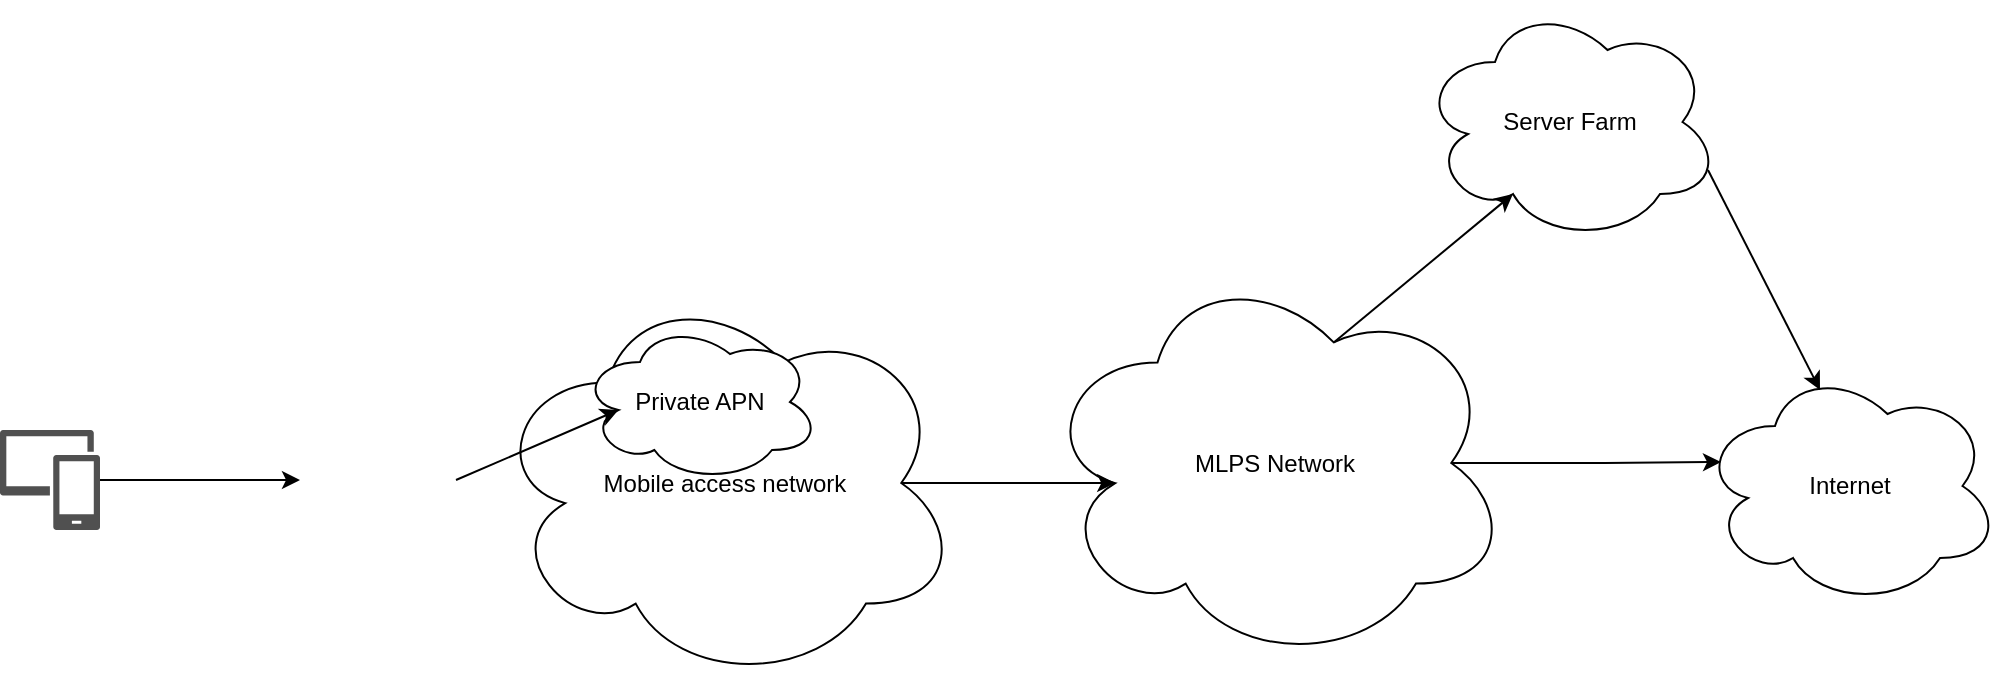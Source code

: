 <mxfile version="24.7.12">
  <diagram name="Page-1" id="NxEq4jZRarjwGbyDqUbL">
    <mxGraphModel dx="954" dy="581" grid="1" gridSize="10" guides="1" tooltips="1" connect="1" arrows="1" fold="1" page="1" pageScale="1" pageWidth="850" pageHeight="1100" math="0" shadow="0">
      <root>
        <mxCell id="0" />
        <mxCell id="1" parent="0" />
        <mxCell id="2hmiu5hpE5PSN8wwXM_j-1" value="" style="shape=image;html=1;verticalAlign=top;verticalLabelPosition=bottom;labelBackgroundColor=#ffffff;imageAspect=0;aspect=fixed;image=https://cdn0.iconfinder.com/data/icons/internet-connection-1/100/signal_tower-128.png" vertex="1" parent="1">
          <mxGeometry x="210" y="220" width="78" height="78" as="geometry" />
        </mxCell>
        <mxCell id="2hmiu5hpE5PSN8wwXM_j-3" value="" style="edgeStyle=orthogonalEdgeStyle;rounded=0;orthogonalLoop=1;jettySize=auto;html=1;" edge="1" parent="1" source="2hmiu5hpE5PSN8wwXM_j-2" target="2hmiu5hpE5PSN8wwXM_j-1">
          <mxGeometry relative="1" as="geometry" />
        </mxCell>
        <mxCell id="2hmiu5hpE5PSN8wwXM_j-2" value="" style="sketch=0;pointerEvents=1;shadow=0;dashed=0;html=1;strokeColor=none;labelPosition=center;verticalLabelPosition=bottom;verticalAlign=top;align=center;fillColor=#505050;shape=mxgraph.mscae.intune.device_group" vertex="1" parent="1">
          <mxGeometry x="60" y="234" width="50" height="50" as="geometry" />
        </mxCell>
        <mxCell id="2hmiu5hpE5PSN8wwXM_j-4" value="Mobile access network" style="ellipse;shape=cloud;whiteSpace=wrap;html=1;" vertex="1" parent="1">
          <mxGeometry x="305" y="160" width="235" height="201" as="geometry" />
        </mxCell>
        <mxCell id="2hmiu5hpE5PSN8wwXM_j-5" value="Private APN" style="ellipse;shape=cloud;whiteSpace=wrap;html=1;" vertex="1" parent="1">
          <mxGeometry x="350" y="180" width="120" height="80" as="geometry" />
        </mxCell>
        <mxCell id="2hmiu5hpE5PSN8wwXM_j-7" value="" style="endArrow=classic;html=1;rounded=0;exitX=1;exitY=0.5;exitDx=0;exitDy=0;entryX=0.16;entryY=0.55;entryDx=0;entryDy=0;entryPerimeter=0;" edge="1" parent="1" source="2hmiu5hpE5PSN8wwXM_j-1" target="2hmiu5hpE5PSN8wwXM_j-5">
          <mxGeometry width="50" height="50" relative="1" as="geometry">
            <mxPoint x="400" y="350" as="sourcePoint" />
            <mxPoint x="450" y="300" as="targetPoint" />
          </mxGeometry>
        </mxCell>
        <mxCell id="2hmiu5hpE5PSN8wwXM_j-8" value="MLPS Network" style="ellipse;shape=cloud;whiteSpace=wrap;html=1;" vertex="1" parent="1">
          <mxGeometry x="580" y="150" width="235" height="201" as="geometry" />
        </mxCell>
        <mxCell id="2hmiu5hpE5PSN8wwXM_j-9" value="Internet" style="ellipse;shape=cloud;whiteSpace=wrap;html=1;" vertex="1" parent="1">
          <mxGeometry x="910" y="202" width="150" height="120" as="geometry" />
        </mxCell>
        <mxCell id="2hmiu5hpE5PSN8wwXM_j-11" value="Server Farm" style="ellipse;shape=cloud;whiteSpace=wrap;html=1;" vertex="1" parent="1">
          <mxGeometry x="770" y="20" width="150" height="120" as="geometry" />
        </mxCell>
        <mxCell id="2hmiu5hpE5PSN8wwXM_j-13" value="" style="endArrow=classic;html=1;rounded=0;exitX=0.96;exitY=0.7;exitDx=0;exitDy=0;entryX=0.4;entryY=0.1;entryDx=0;entryDy=0;entryPerimeter=0;exitPerimeter=0;" edge="1" parent="1" source="2hmiu5hpE5PSN8wwXM_j-11" target="2hmiu5hpE5PSN8wwXM_j-9">
          <mxGeometry width="50" height="50" relative="1" as="geometry">
            <mxPoint x="465" y="230" as="sourcePoint" />
            <mxPoint x="754" y="76" as="targetPoint" />
          </mxGeometry>
        </mxCell>
        <mxCell id="2hmiu5hpE5PSN8wwXM_j-14" value="" style="endArrow=classic;html=1;rounded=0;exitX=0.875;exitY=0.5;exitDx=0;exitDy=0;entryX=0.16;entryY=0.55;entryDx=0;entryDy=0;entryPerimeter=0;exitPerimeter=0;" edge="1" parent="1" source="2hmiu5hpE5PSN8wwXM_j-4" target="2hmiu5hpE5PSN8wwXM_j-8">
          <mxGeometry width="50" height="50" relative="1" as="geometry">
            <mxPoint x="475" y="240" as="sourcePoint" />
            <mxPoint x="764" y="86" as="targetPoint" />
          </mxGeometry>
        </mxCell>
        <mxCell id="2hmiu5hpE5PSN8wwXM_j-17" value="" style="endArrow=classic;html=1;rounded=0;exitX=0.625;exitY=0.2;exitDx=0;exitDy=0;entryX=0.31;entryY=0.8;entryDx=0;entryDy=0;entryPerimeter=0;exitPerimeter=0;" edge="1" parent="1" source="2hmiu5hpE5PSN8wwXM_j-8" target="2hmiu5hpE5PSN8wwXM_j-11">
          <mxGeometry width="50" height="50" relative="1" as="geometry">
            <mxPoint x="455" y="220" as="sourcePoint" />
            <mxPoint x="744" y="66" as="targetPoint" />
          </mxGeometry>
        </mxCell>
        <mxCell id="2hmiu5hpE5PSN8wwXM_j-18" style="edgeStyle=orthogonalEdgeStyle;rounded=0;orthogonalLoop=1;jettySize=auto;html=1;exitX=0.875;exitY=0.5;exitDx=0;exitDy=0;exitPerimeter=0;entryX=0.07;entryY=0.4;entryDx=0;entryDy=0;entryPerimeter=0;" edge="1" parent="1" source="2hmiu5hpE5PSN8wwXM_j-8" target="2hmiu5hpE5PSN8wwXM_j-9">
          <mxGeometry relative="1" as="geometry" />
        </mxCell>
      </root>
    </mxGraphModel>
  </diagram>
</mxfile>
